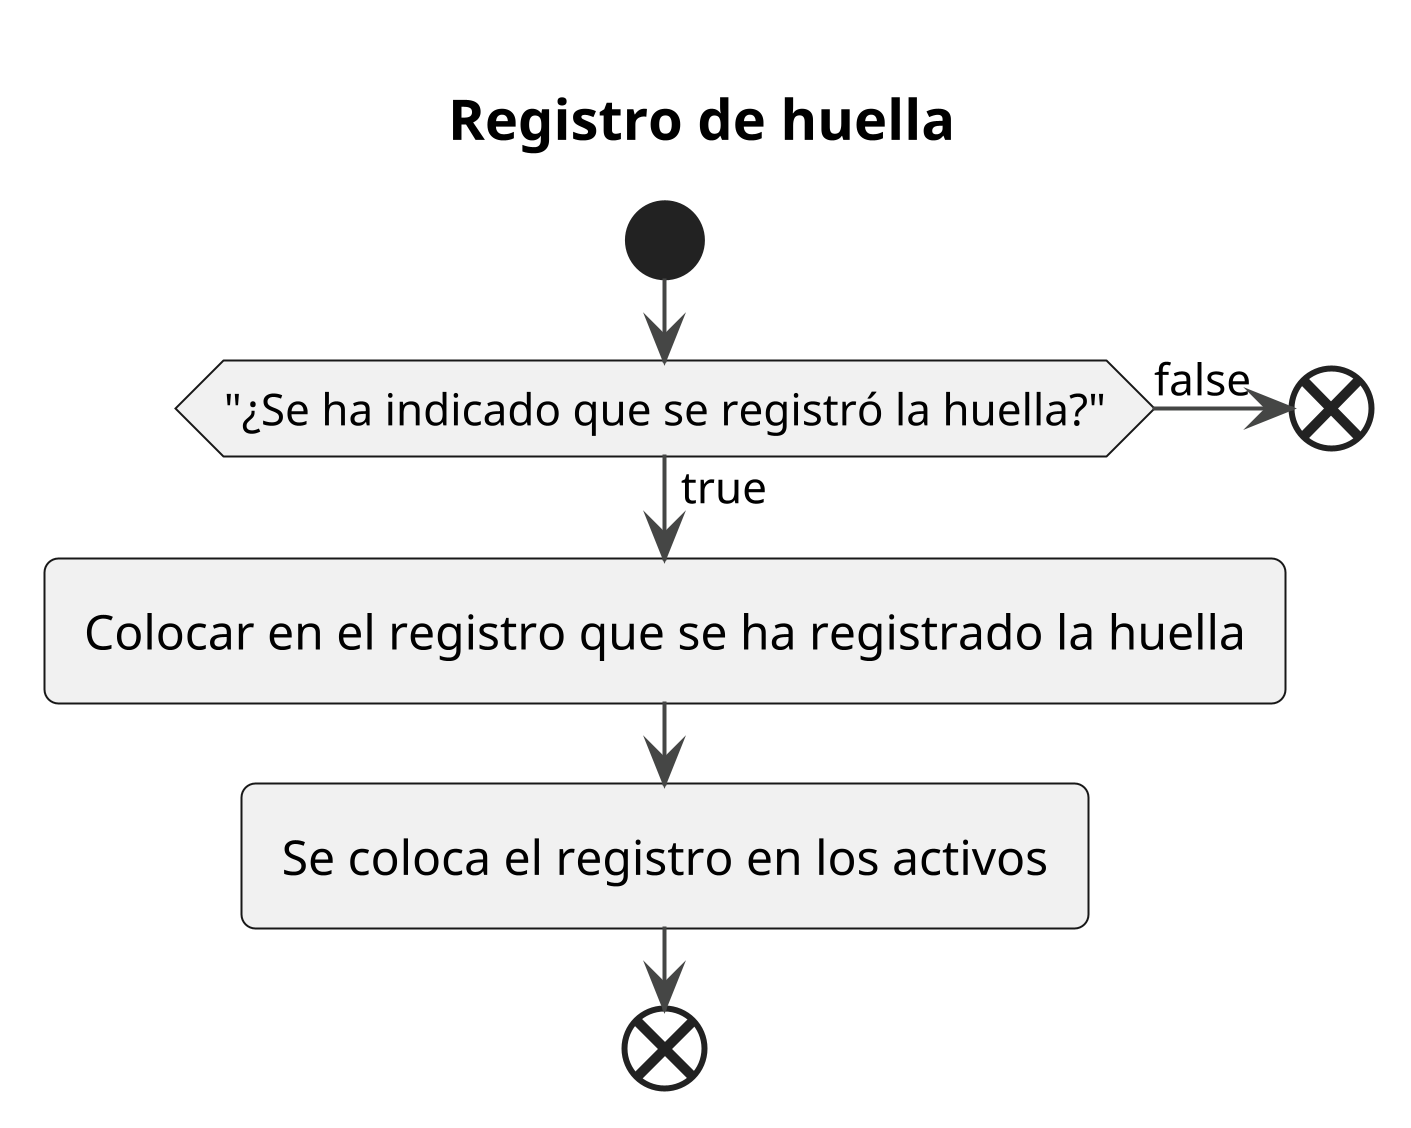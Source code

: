 @startuml

!theme vibrant
scale 5
title Registro de huella

start

if("¿Se ha indicado que se registró la huella?") then (true)
    :Colocar en el registro que se ha registrado la huella;
    :Se coloca el registro en los activos;
    end
else (false)
end
